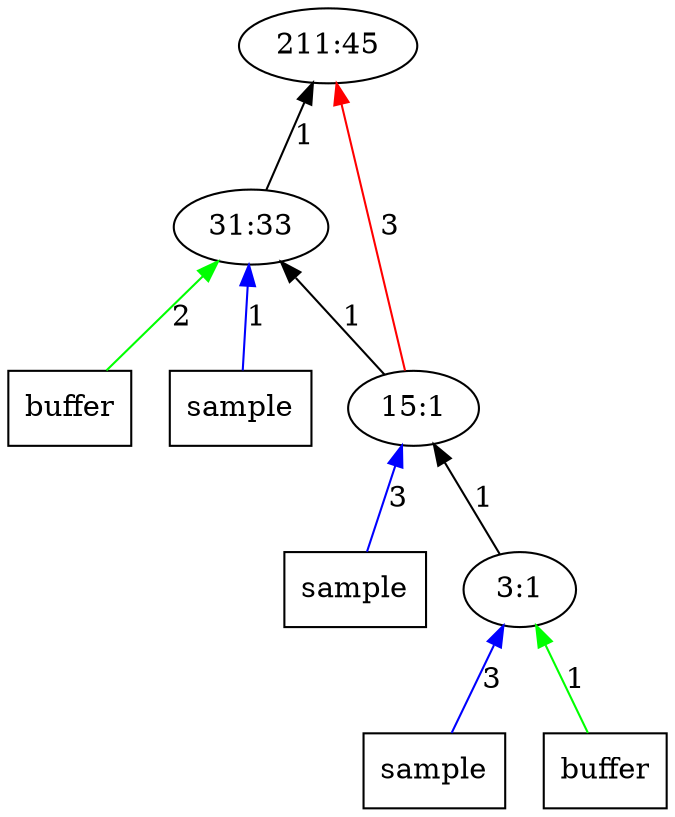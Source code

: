 digraph Tree{
	rankdir="BT"
	1 [label = "211:45"];
	x22 -> 2 [label = "2", color = "green"];
	x22 [label = "buffer", shape = "box"];
	2 -> 1 [label = "1", color = "black"];
	x21 -> 2 [label = "1", color = "blue"];
	x21 [label = "sample", shape = "box"];
	2 [label = "31:33"];
	3 -> 1 [label = "3", color = "red"];
	3 -> 2 [label = "1", color = "black"];
	x31 -> 3 [label = "3", color = "blue"];
	x31 [label = "sample", shape = "box"];
	3 [label = "15:1"];
	4 -> 3 [label = "1", color = "black"];
	x41 -> 4 [label = "3", color = "blue"];
	x41 [label = "sample", shape = "box"];
	x42 -> 4 [label = "1", color = "green"];
	x42 [label = "buffer", shape = "box"];
	4 [label = "3:1"];
}

